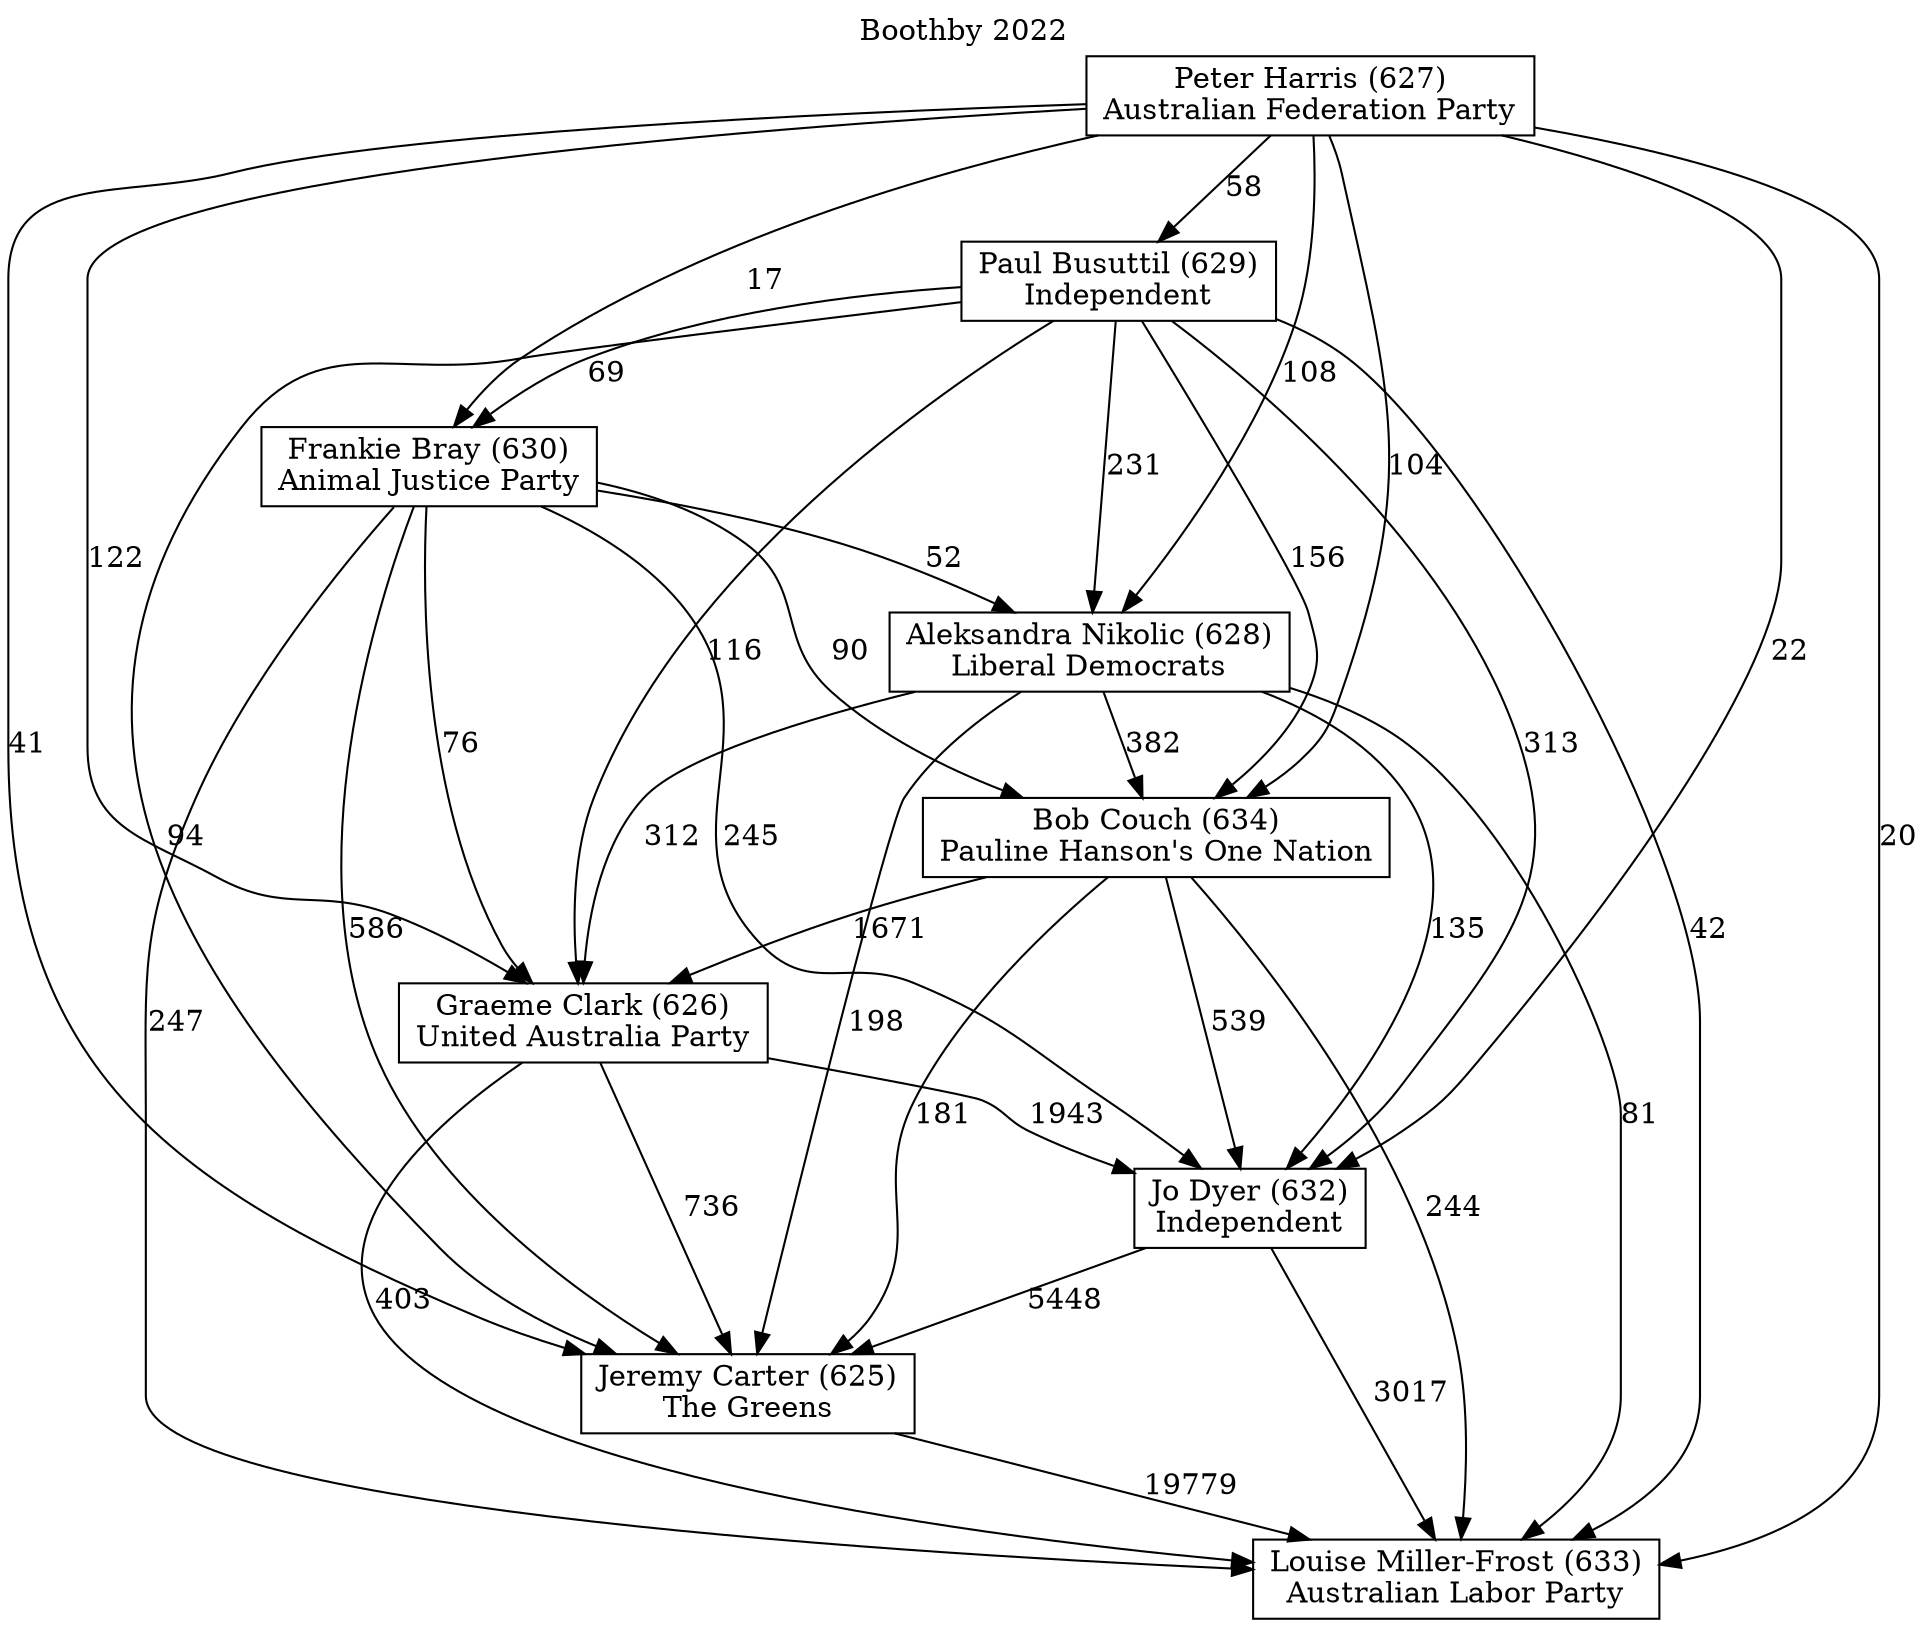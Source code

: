 // House preference flow
digraph "Louise Miller-Frost (633)_Boothby_2022" {
	graph [label="Boothby 2022" labelloc=t mclimit=10]
	node [shape=box]
	"Graeme Clark (626)" [label="Graeme Clark (626)
United Australia Party"]
	"Jeremy Carter (625)" [label="Jeremy Carter (625)
The Greens"]
	"Paul Busuttil (629)" [label="Paul Busuttil (629)
Independent"]
	"Bob Couch (634)" [label="Bob Couch (634)
Pauline Hanson's One Nation"]
	"Peter Harris (627)" [label="Peter Harris (627)
Australian Federation Party"]
	"Louise Miller-Frost (633)" [label="Louise Miller-Frost (633)
Australian Labor Party"]
	"Frankie Bray (630)" [label="Frankie Bray (630)
Animal Justice Party"]
	"Aleksandra Nikolic (628)" [label="Aleksandra Nikolic (628)
Liberal Democrats"]
	"Jo Dyer (632)" [label="Jo Dyer (632)
Independent"]
	"Peter Harris (627)" -> "Bob Couch (634)" [label=104]
	"Bob Couch (634)" -> "Jo Dyer (632)" [label=539]
	"Peter Harris (627)" -> "Graeme Clark (626)" [label=122]
	"Frankie Bray (630)" -> "Graeme Clark (626)" [label=76]
	"Paul Busuttil (629)" -> "Graeme Clark (626)" [label=116]
	"Graeme Clark (626)" -> "Jeremy Carter (625)" [label=736]
	"Bob Couch (634)" -> "Louise Miller-Frost (633)" [label=244]
	"Peter Harris (627)" -> "Jeremy Carter (625)" [label=41]
	"Paul Busuttil (629)" -> "Jo Dyer (632)" [label=313]
	"Frankie Bray (630)" -> "Bob Couch (634)" [label=90]
	"Aleksandra Nikolic (628)" -> "Jo Dyer (632)" [label=135]
	"Peter Harris (627)" -> "Paul Busuttil (629)" [label=58]
	"Graeme Clark (626)" -> "Louise Miller-Frost (633)" [label=403]
	"Aleksandra Nikolic (628)" -> "Bob Couch (634)" [label=382]
	"Frankie Bray (630)" -> "Louise Miller-Frost (633)" [label=247]
	"Aleksandra Nikolic (628)" -> "Jeremy Carter (625)" [label=198]
	"Frankie Bray (630)" -> "Jo Dyer (632)" [label=245]
	"Bob Couch (634)" -> "Jeremy Carter (625)" [label=181]
	"Peter Harris (627)" -> "Jo Dyer (632)" [label=22]
	"Graeme Clark (626)" -> "Jo Dyer (632)" [label=1943]
	"Peter Harris (627)" -> "Frankie Bray (630)" [label=17]
	"Paul Busuttil (629)" -> "Aleksandra Nikolic (628)" [label=231]
	"Paul Busuttil (629)" -> "Frankie Bray (630)" [label=69]
	"Jo Dyer (632)" -> "Louise Miller-Frost (633)" [label=3017]
	"Paul Busuttil (629)" -> "Jeremy Carter (625)" [label=94]
	"Jeremy Carter (625)" -> "Louise Miller-Frost (633)" [label=19779]
	"Paul Busuttil (629)" -> "Bob Couch (634)" [label=156]
	"Frankie Bray (630)" -> "Aleksandra Nikolic (628)" [label=52]
	"Bob Couch (634)" -> "Graeme Clark (626)" [label=1671]
	"Aleksandra Nikolic (628)" -> "Louise Miller-Frost (633)" [label=81]
	"Peter Harris (627)" -> "Louise Miller-Frost (633)" [label=20]
	"Jo Dyer (632)" -> "Jeremy Carter (625)" [label=5448]
	"Peter Harris (627)" -> "Aleksandra Nikolic (628)" [label=108]
	"Frankie Bray (630)" -> "Jeremy Carter (625)" [label=586]
	"Paul Busuttil (629)" -> "Louise Miller-Frost (633)" [label=42]
	"Aleksandra Nikolic (628)" -> "Graeme Clark (626)" [label=312]
}
